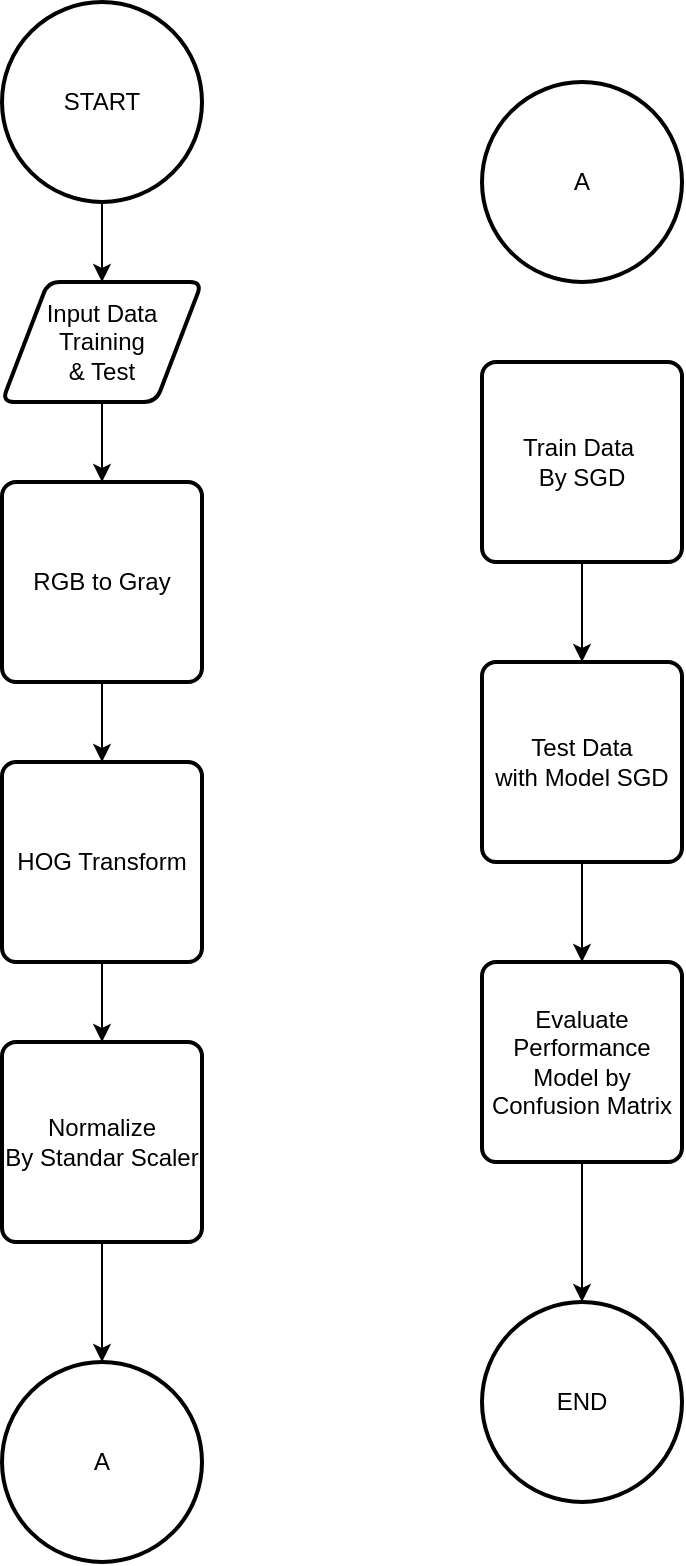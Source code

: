 <mxfile version="14.9.5" type="github">
  <diagram id="z_V9mUWqgcBi4xVvrytt" name="Page-1">
    <mxGraphModel dx="1650" dy="802" grid="1" gridSize="10" guides="1" tooltips="1" connect="1" arrows="1" fold="1" page="1" pageScale="1" pageWidth="827" pageHeight="1169" math="0" shadow="0">
      <root>
        <mxCell id="0" />
        <mxCell id="1" parent="0" />
        <mxCell id="oa318X6nRyTcxkoAMsSy-10" style="edgeStyle=orthogonalEdgeStyle;rounded=0;orthogonalLoop=1;jettySize=auto;html=1;exitX=0.5;exitY=1;exitDx=0;exitDy=0;exitPerimeter=0;entryX=0.5;entryY=0;entryDx=0;entryDy=0;" edge="1" parent="1" source="oa318X6nRyTcxkoAMsSy-1" target="oa318X6nRyTcxkoAMsSy-2">
          <mxGeometry relative="1" as="geometry" />
        </mxCell>
        <mxCell id="oa318X6nRyTcxkoAMsSy-1" value="START" style="strokeWidth=2;html=1;shape=mxgraph.flowchart.start_2;whiteSpace=wrap;" vertex="1" parent="1">
          <mxGeometry x="60" y="10" width="100" height="100" as="geometry" />
        </mxCell>
        <mxCell id="oa318X6nRyTcxkoAMsSy-11" style="edgeStyle=orthogonalEdgeStyle;rounded=0;orthogonalLoop=1;jettySize=auto;html=1;entryX=0.5;entryY=0;entryDx=0;entryDy=0;" edge="1" parent="1" source="oa318X6nRyTcxkoAMsSy-2" target="oa318X6nRyTcxkoAMsSy-3">
          <mxGeometry relative="1" as="geometry" />
        </mxCell>
        <mxCell id="oa318X6nRyTcxkoAMsSy-2" value="Input Data Training &lt;br&gt;&amp;amp; Test" style="shape=parallelogram;html=1;strokeWidth=2;perimeter=parallelogramPerimeter;whiteSpace=wrap;rounded=1;arcSize=12;size=0.23;" vertex="1" parent="1">
          <mxGeometry x="60" y="150" width="100" height="60" as="geometry" />
        </mxCell>
        <mxCell id="oa318X6nRyTcxkoAMsSy-12" style="edgeStyle=orthogonalEdgeStyle;rounded=0;orthogonalLoop=1;jettySize=auto;html=1;exitX=0.5;exitY=1;exitDx=0;exitDy=0;entryX=0.5;entryY=0;entryDx=0;entryDy=0;" edge="1" parent="1" source="oa318X6nRyTcxkoAMsSy-3" target="oa318X6nRyTcxkoAMsSy-4">
          <mxGeometry relative="1" as="geometry" />
        </mxCell>
        <mxCell id="oa318X6nRyTcxkoAMsSy-3" value="RGB to Gray" style="rounded=1;whiteSpace=wrap;html=1;absoluteArcSize=1;arcSize=14;strokeWidth=2;" vertex="1" parent="1">
          <mxGeometry x="60" y="250" width="100" height="100" as="geometry" />
        </mxCell>
        <mxCell id="oa318X6nRyTcxkoAMsSy-13" style="edgeStyle=orthogonalEdgeStyle;rounded=0;orthogonalLoop=1;jettySize=auto;html=1;exitX=0.5;exitY=1;exitDx=0;exitDy=0;entryX=0.5;entryY=0;entryDx=0;entryDy=0;" edge="1" parent="1" source="oa318X6nRyTcxkoAMsSy-4" target="oa318X6nRyTcxkoAMsSy-5">
          <mxGeometry relative="1" as="geometry" />
        </mxCell>
        <mxCell id="oa318X6nRyTcxkoAMsSy-4" value="HOG Transform" style="rounded=1;whiteSpace=wrap;html=1;absoluteArcSize=1;arcSize=14;strokeWidth=2;" vertex="1" parent="1">
          <mxGeometry x="60" y="390" width="100" height="100" as="geometry" />
        </mxCell>
        <mxCell id="oa318X6nRyTcxkoAMsSy-14" style="edgeStyle=orthogonalEdgeStyle;rounded=0;orthogonalLoop=1;jettySize=auto;html=1;exitX=0.5;exitY=1;exitDx=0;exitDy=0;" edge="1" parent="1" source="oa318X6nRyTcxkoAMsSy-5" target="oa318X6nRyTcxkoAMsSy-18">
          <mxGeometry relative="1" as="geometry" />
        </mxCell>
        <mxCell id="oa318X6nRyTcxkoAMsSy-5" value="Normalize&lt;br&gt;By Standar Scaler" style="rounded=1;whiteSpace=wrap;html=1;absoluteArcSize=1;arcSize=14;strokeWidth=2;" vertex="1" parent="1">
          <mxGeometry x="60" y="530" width="100" height="100" as="geometry" />
        </mxCell>
        <mxCell id="oa318X6nRyTcxkoAMsSy-15" style="edgeStyle=orthogonalEdgeStyle;rounded=0;orthogonalLoop=1;jettySize=auto;html=1;exitX=0.5;exitY=1;exitDx=0;exitDy=0;entryX=0.5;entryY=0;entryDx=0;entryDy=0;" edge="1" parent="1" source="oa318X6nRyTcxkoAMsSy-6" target="oa318X6nRyTcxkoAMsSy-7">
          <mxGeometry relative="1" as="geometry" />
        </mxCell>
        <mxCell id="oa318X6nRyTcxkoAMsSy-6" value="Train Data&amp;nbsp;&lt;br&gt;By SGD" style="rounded=1;whiteSpace=wrap;html=1;absoluteArcSize=1;arcSize=14;strokeWidth=2;" vertex="1" parent="1">
          <mxGeometry x="300" y="190" width="100" height="100" as="geometry" />
        </mxCell>
        <mxCell id="oa318X6nRyTcxkoAMsSy-16" style="edgeStyle=orthogonalEdgeStyle;rounded=0;orthogonalLoop=1;jettySize=auto;html=1;exitX=0.5;exitY=1;exitDx=0;exitDy=0;entryX=0.5;entryY=0;entryDx=0;entryDy=0;" edge="1" parent="1" source="oa318X6nRyTcxkoAMsSy-7" target="oa318X6nRyTcxkoAMsSy-8">
          <mxGeometry relative="1" as="geometry" />
        </mxCell>
        <mxCell id="oa318X6nRyTcxkoAMsSy-7" value="Test Data&lt;br&gt;with Model SGD" style="rounded=1;whiteSpace=wrap;html=1;absoluteArcSize=1;arcSize=14;strokeWidth=2;" vertex="1" parent="1">
          <mxGeometry x="300" y="340" width="100" height="100" as="geometry" />
        </mxCell>
        <mxCell id="oa318X6nRyTcxkoAMsSy-17" style="edgeStyle=orthogonalEdgeStyle;rounded=0;orthogonalLoop=1;jettySize=auto;html=1;exitX=0.5;exitY=1;exitDx=0;exitDy=0;entryX=0.5;entryY=0;entryDx=0;entryDy=0;entryPerimeter=0;" edge="1" parent="1" source="oa318X6nRyTcxkoAMsSy-8" target="oa318X6nRyTcxkoAMsSy-9">
          <mxGeometry relative="1" as="geometry" />
        </mxCell>
        <mxCell id="oa318X6nRyTcxkoAMsSy-8" value="Evaluate Performance Model by&lt;br&gt;Confusion Matrix" style="rounded=1;whiteSpace=wrap;html=1;absoluteArcSize=1;arcSize=14;strokeWidth=2;" vertex="1" parent="1">
          <mxGeometry x="300" y="490" width="100" height="100" as="geometry" />
        </mxCell>
        <mxCell id="oa318X6nRyTcxkoAMsSy-9" value="END" style="strokeWidth=2;html=1;shape=mxgraph.flowchart.start_2;whiteSpace=wrap;" vertex="1" parent="1">
          <mxGeometry x="300" y="660" width="100" height="100" as="geometry" />
        </mxCell>
        <mxCell id="oa318X6nRyTcxkoAMsSy-18" value="A" style="strokeWidth=2;html=1;shape=mxgraph.flowchart.start_2;whiteSpace=wrap;" vertex="1" parent="1">
          <mxGeometry x="60" y="690" width="100" height="100" as="geometry" />
        </mxCell>
        <mxCell id="oa318X6nRyTcxkoAMsSy-19" value="A" style="strokeWidth=2;html=1;shape=mxgraph.flowchart.start_2;whiteSpace=wrap;" vertex="1" parent="1">
          <mxGeometry x="300" y="50" width="100" height="100" as="geometry" />
        </mxCell>
      </root>
    </mxGraphModel>
  </diagram>
</mxfile>
